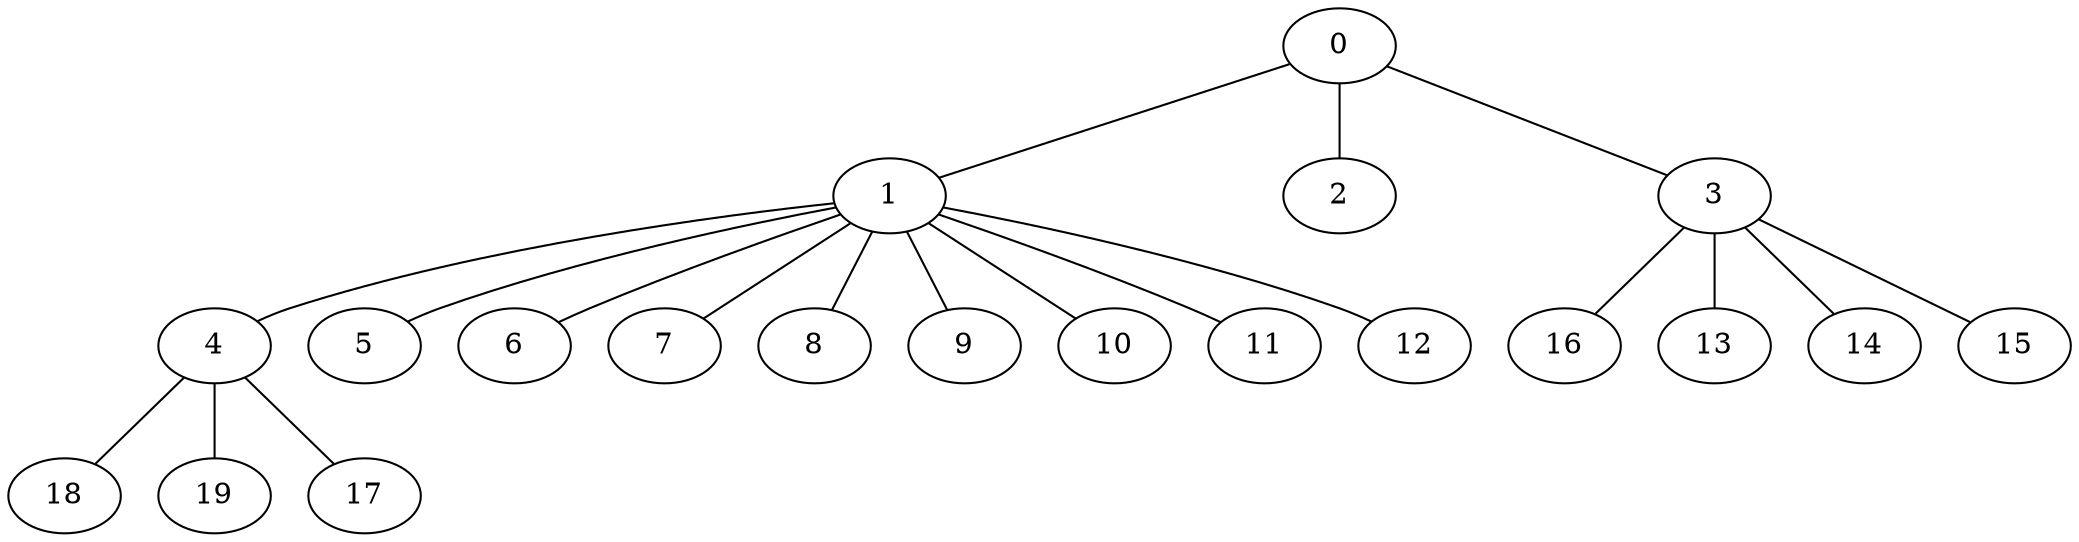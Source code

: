 
graph graphname {
    0 -- 1
0 -- 2
0 -- 3
1 -- 4
1 -- 5
1 -- 6
1 -- 7
1 -- 8
1 -- 9
1 -- 10
1 -- 11
1 -- 12
3 -- 16
3 -- 13
3 -- 14
3 -- 15
4 -- 18
4 -- 19
4 -- 17

}
